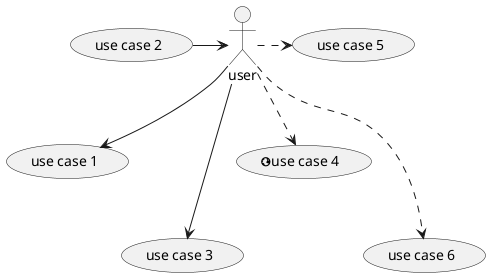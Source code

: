 @startuml
' left to right direction
:user: --> (use case 1)
(use case 2) -> :user: 
:user: ---> (use case 3)

:user: ..> (<&globe>use case 4)
:user: .> (use case 5)
:user: ...> (use case 6)
@enduml